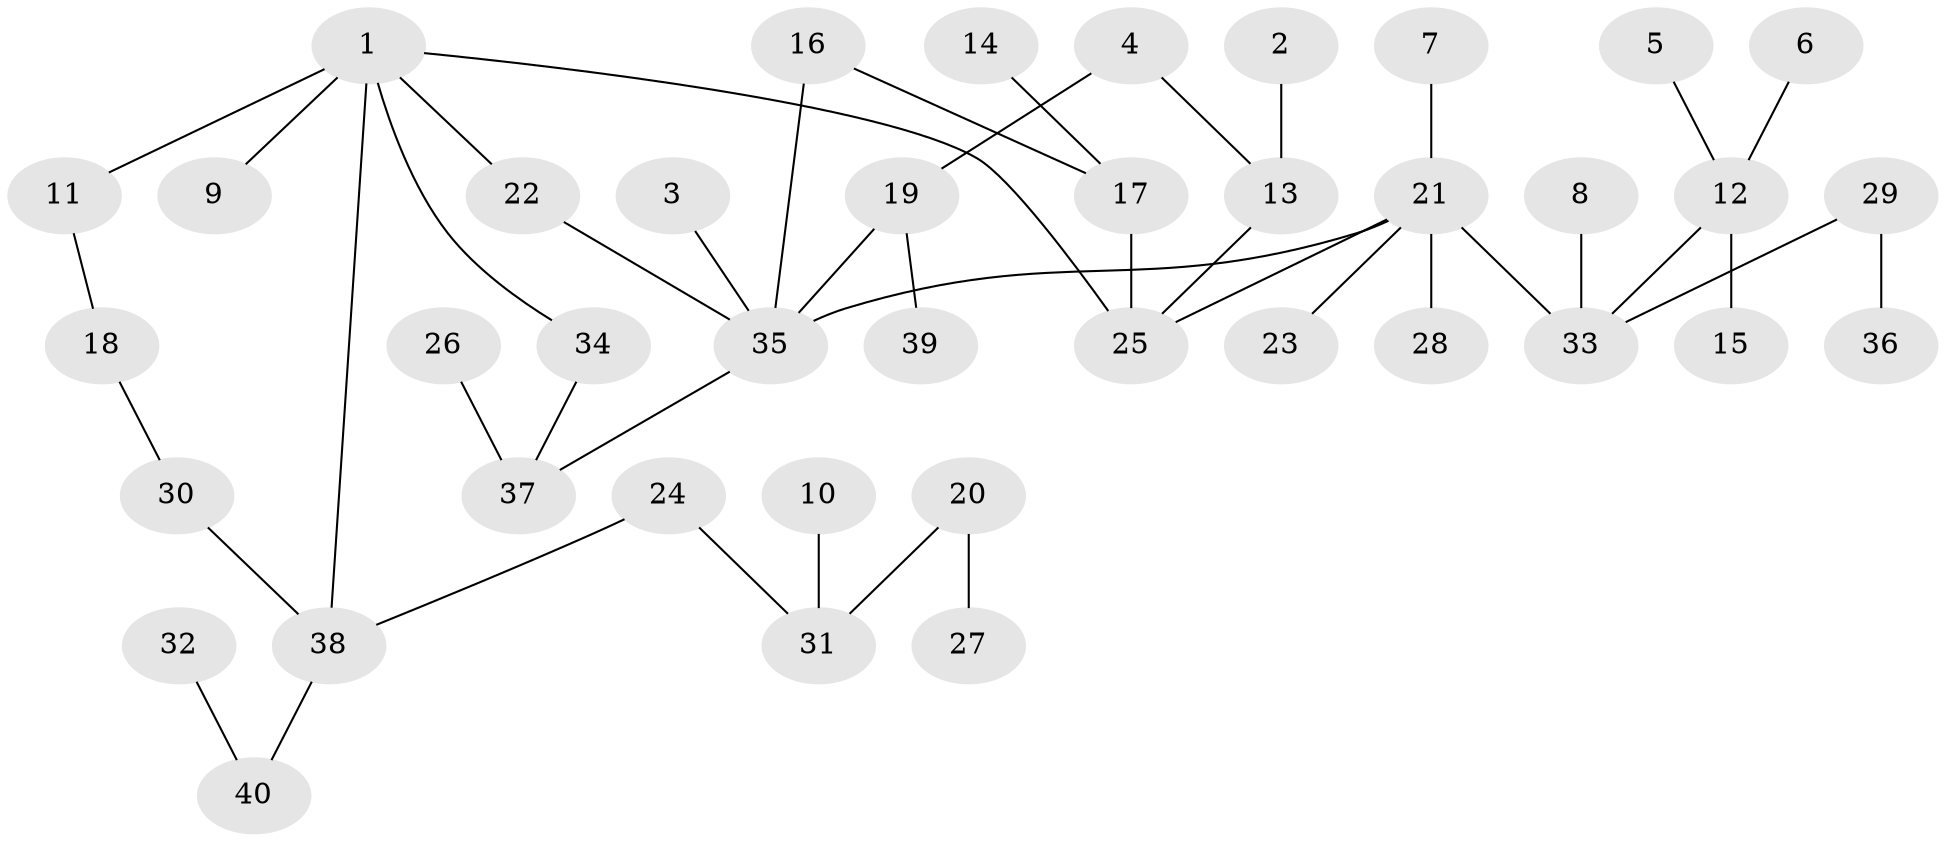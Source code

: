 // original degree distribution, {5: 0.0625, 4: 0.075, 3: 0.1375, 2: 0.25, 1: 0.45, 6: 0.025}
// Generated by graph-tools (version 1.1) at 2025/25/03/09/25 03:25:33]
// undirected, 40 vertices, 44 edges
graph export_dot {
graph [start="1"]
  node [color=gray90,style=filled];
  1;
  2;
  3;
  4;
  5;
  6;
  7;
  8;
  9;
  10;
  11;
  12;
  13;
  14;
  15;
  16;
  17;
  18;
  19;
  20;
  21;
  22;
  23;
  24;
  25;
  26;
  27;
  28;
  29;
  30;
  31;
  32;
  33;
  34;
  35;
  36;
  37;
  38;
  39;
  40;
  1 -- 9 [weight=1.0];
  1 -- 11 [weight=1.0];
  1 -- 22 [weight=1.0];
  1 -- 25 [weight=1.0];
  1 -- 34 [weight=1.0];
  1 -- 38 [weight=1.0];
  2 -- 13 [weight=1.0];
  3 -- 35 [weight=1.0];
  4 -- 13 [weight=1.0];
  4 -- 19 [weight=1.0];
  5 -- 12 [weight=1.0];
  6 -- 12 [weight=1.0];
  7 -- 21 [weight=1.0];
  8 -- 33 [weight=1.0];
  10 -- 31 [weight=1.0];
  11 -- 18 [weight=1.0];
  12 -- 15 [weight=1.0];
  12 -- 33 [weight=1.0];
  13 -- 25 [weight=1.0];
  14 -- 17 [weight=1.0];
  16 -- 17 [weight=1.0];
  16 -- 35 [weight=1.0];
  17 -- 25 [weight=1.0];
  18 -- 30 [weight=1.0];
  19 -- 35 [weight=2.0];
  19 -- 39 [weight=1.0];
  20 -- 27 [weight=1.0];
  20 -- 31 [weight=1.0];
  21 -- 23 [weight=1.0];
  21 -- 25 [weight=1.0];
  21 -- 28 [weight=1.0];
  21 -- 33 [weight=1.0];
  21 -- 35 [weight=1.0];
  22 -- 35 [weight=1.0];
  24 -- 31 [weight=1.0];
  24 -- 38 [weight=1.0];
  26 -- 37 [weight=1.0];
  29 -- 33 [weight=1.0];
  29 -- 36 [weight=1.0];
  30 -- 38 [weight=1.0];
  32 -- 40 [weight=1.0];
  34 -- 37 [weight=1.0];
  35 -- 37 [weight=1.0];
  38 -- 40 [weight=1.0];
}
